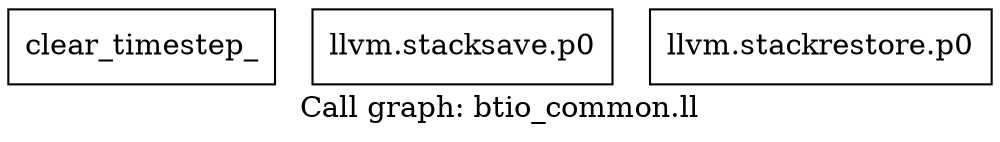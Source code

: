 digraph "Call graph: btio_common.ll" {
	label="Call graph: btio_common.ll";

	Node0x56454152da00 [shape=record,label="{clear_timestep_}"];
	Node0x56454152dab0 [shape=record,label="{llvm.stacksave.p0}"];
	Node0x56454152db30 [shape=record,label="{llvm.stackrestore.p0}"];
}

